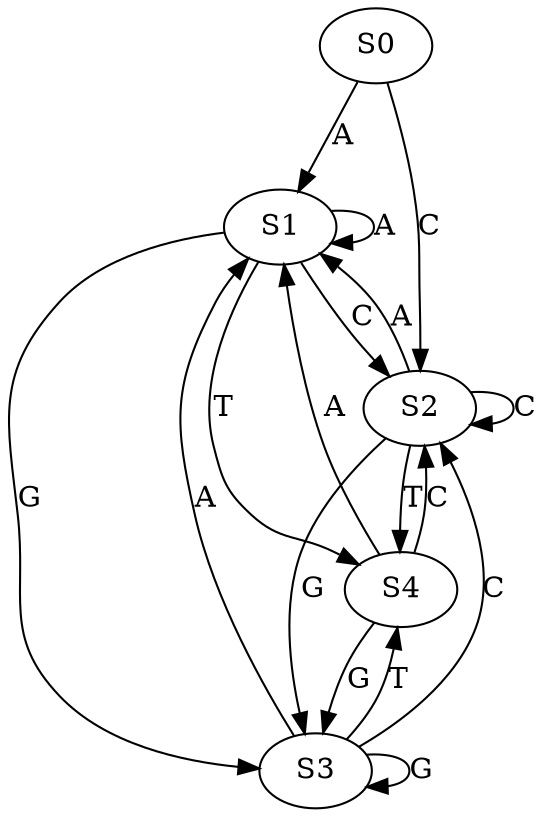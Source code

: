 strict digraph  {
	S0 -> S1 [ label = A ];
	S0 -> S2 [ label = C ];
	S1 -> S3 [ label = G ];
	S1 -> S4 [ label = T ];
	S1 -> S1 [ label = A ];
	S1 -> S2 [ label = C ];
	S2 -> S4 [ label = T ];
	S2 -> S1 [ label = A ];
	S2 -> S3 [ label = G ];
	S2 -> S2 [ label = C ];
	S3 -> S4 [ label = T ];
	S3 -> S1 [ label = A ];
	S3 -> S3 [ label = G ];
	S3 -> S2 [ label = C ];
	S4 -> S1 [ label = A ];
	S4 -> S3 [ label = G ];
	S4 -> S2 [ label = C ];
}
